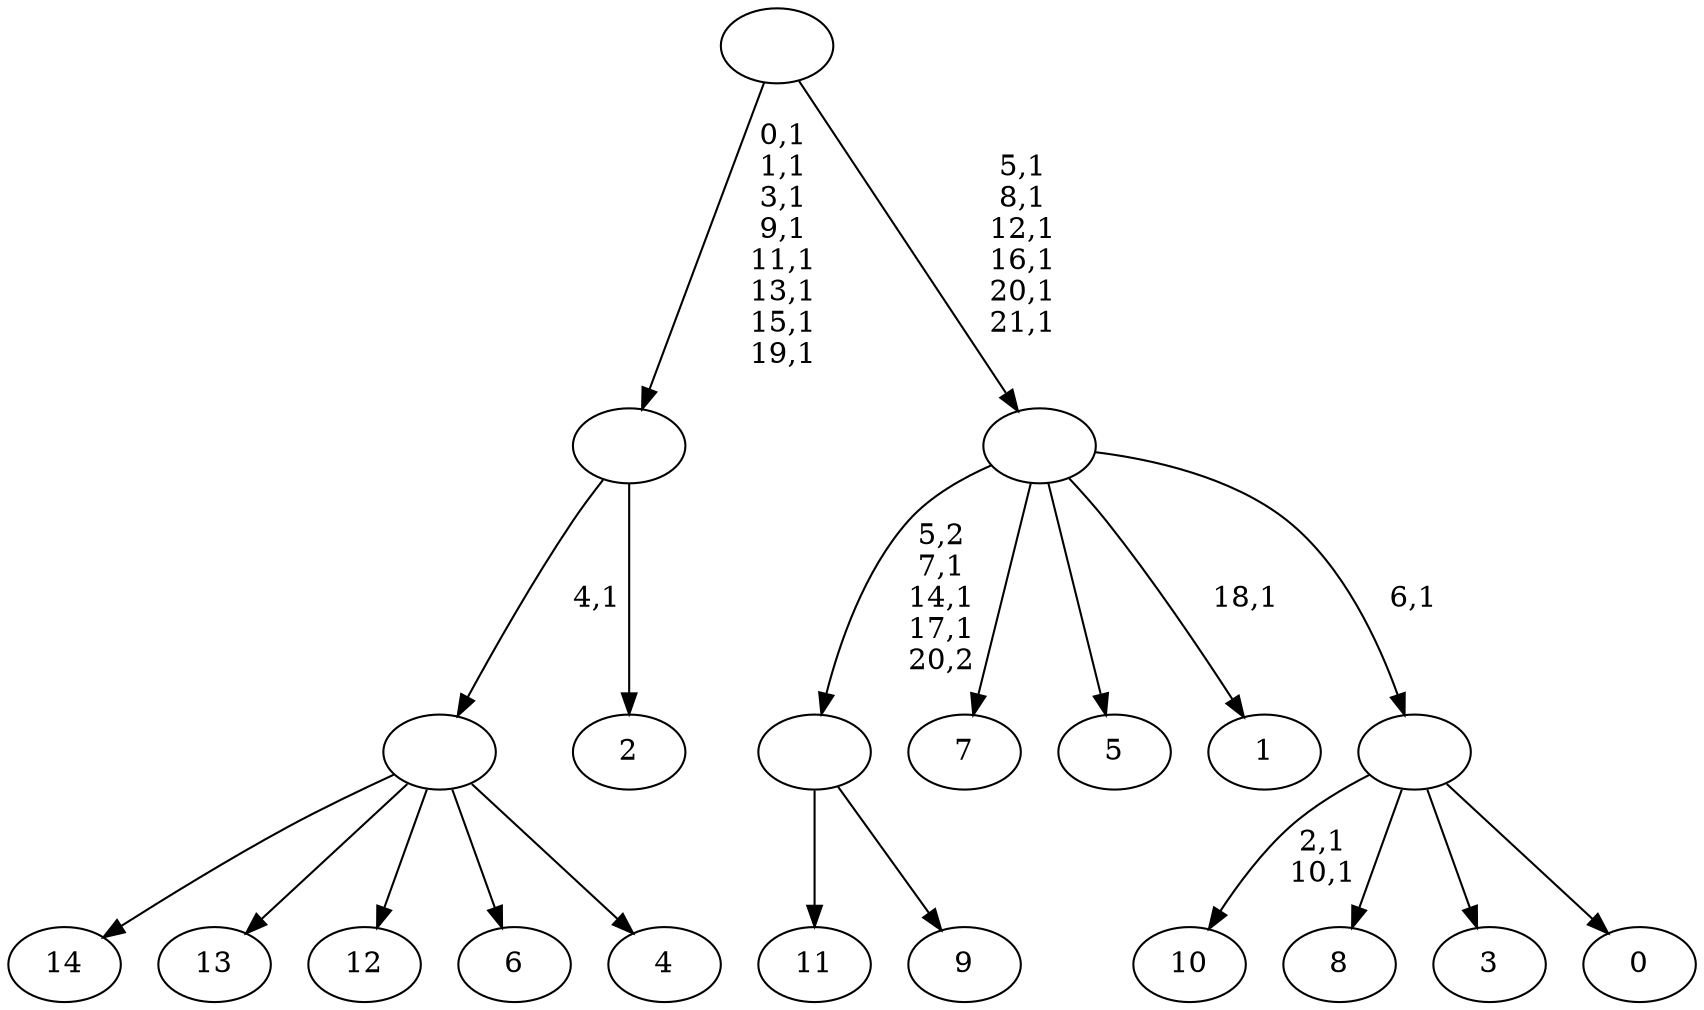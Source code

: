 digraph T {
	37 [label="14"]
	36 [label="13"]
	35 [label="12"]
	34 [label="11"]
	33 [label="10"]
	30 [label="9"]
	29 [label=""]
	26 [label="8"]
	25 [label="7"]
	24 [label="6"]
	23 [label="5"]
	22 [label="4"]
	21 [label=""]
	20 [label="3"]
	19 [label="2"]
	18 [label=""]
	10 [label="1"]
	8 [label="0"]
	7 [label=""]
	6 [label=""]
	0 [label=""]
	29 -> 34 [label=""]
	29 -> 30 [label=""]
	21 -> 37 [label=""]
	21 -> 36 [label=""]
	21 -> 35 [label=""]
	21 -> 24 [label=""]
	21 -> 22 [label=""]
	18 -> 21 [label="4,1"]
	18 -> 19 [label=""]
	7 -> 33 [label="2,1\n10,1"]
	7 -> 26 [label=""]
	7 -> 20 [label=""]
	7 -> 8 [label=""]
	6 -> 10 [label="18,1"]
	6 -> 29 [label="5,2\n7,1\n14,1\n17,1\n20,2"]
	6 -> 25 [label=""]
	6 -> 23 [label=""]
	6 -> 7 [label="6,1"]
	0 -> 6 [label="5,1\n8,1\n12,1\n16,1\n20,1\n21,1"]
	0 -> 18 [label="0,1\n1,1\n3,1\n9,1\n11,1\n13,1\n15,1\n19,1"]
}
